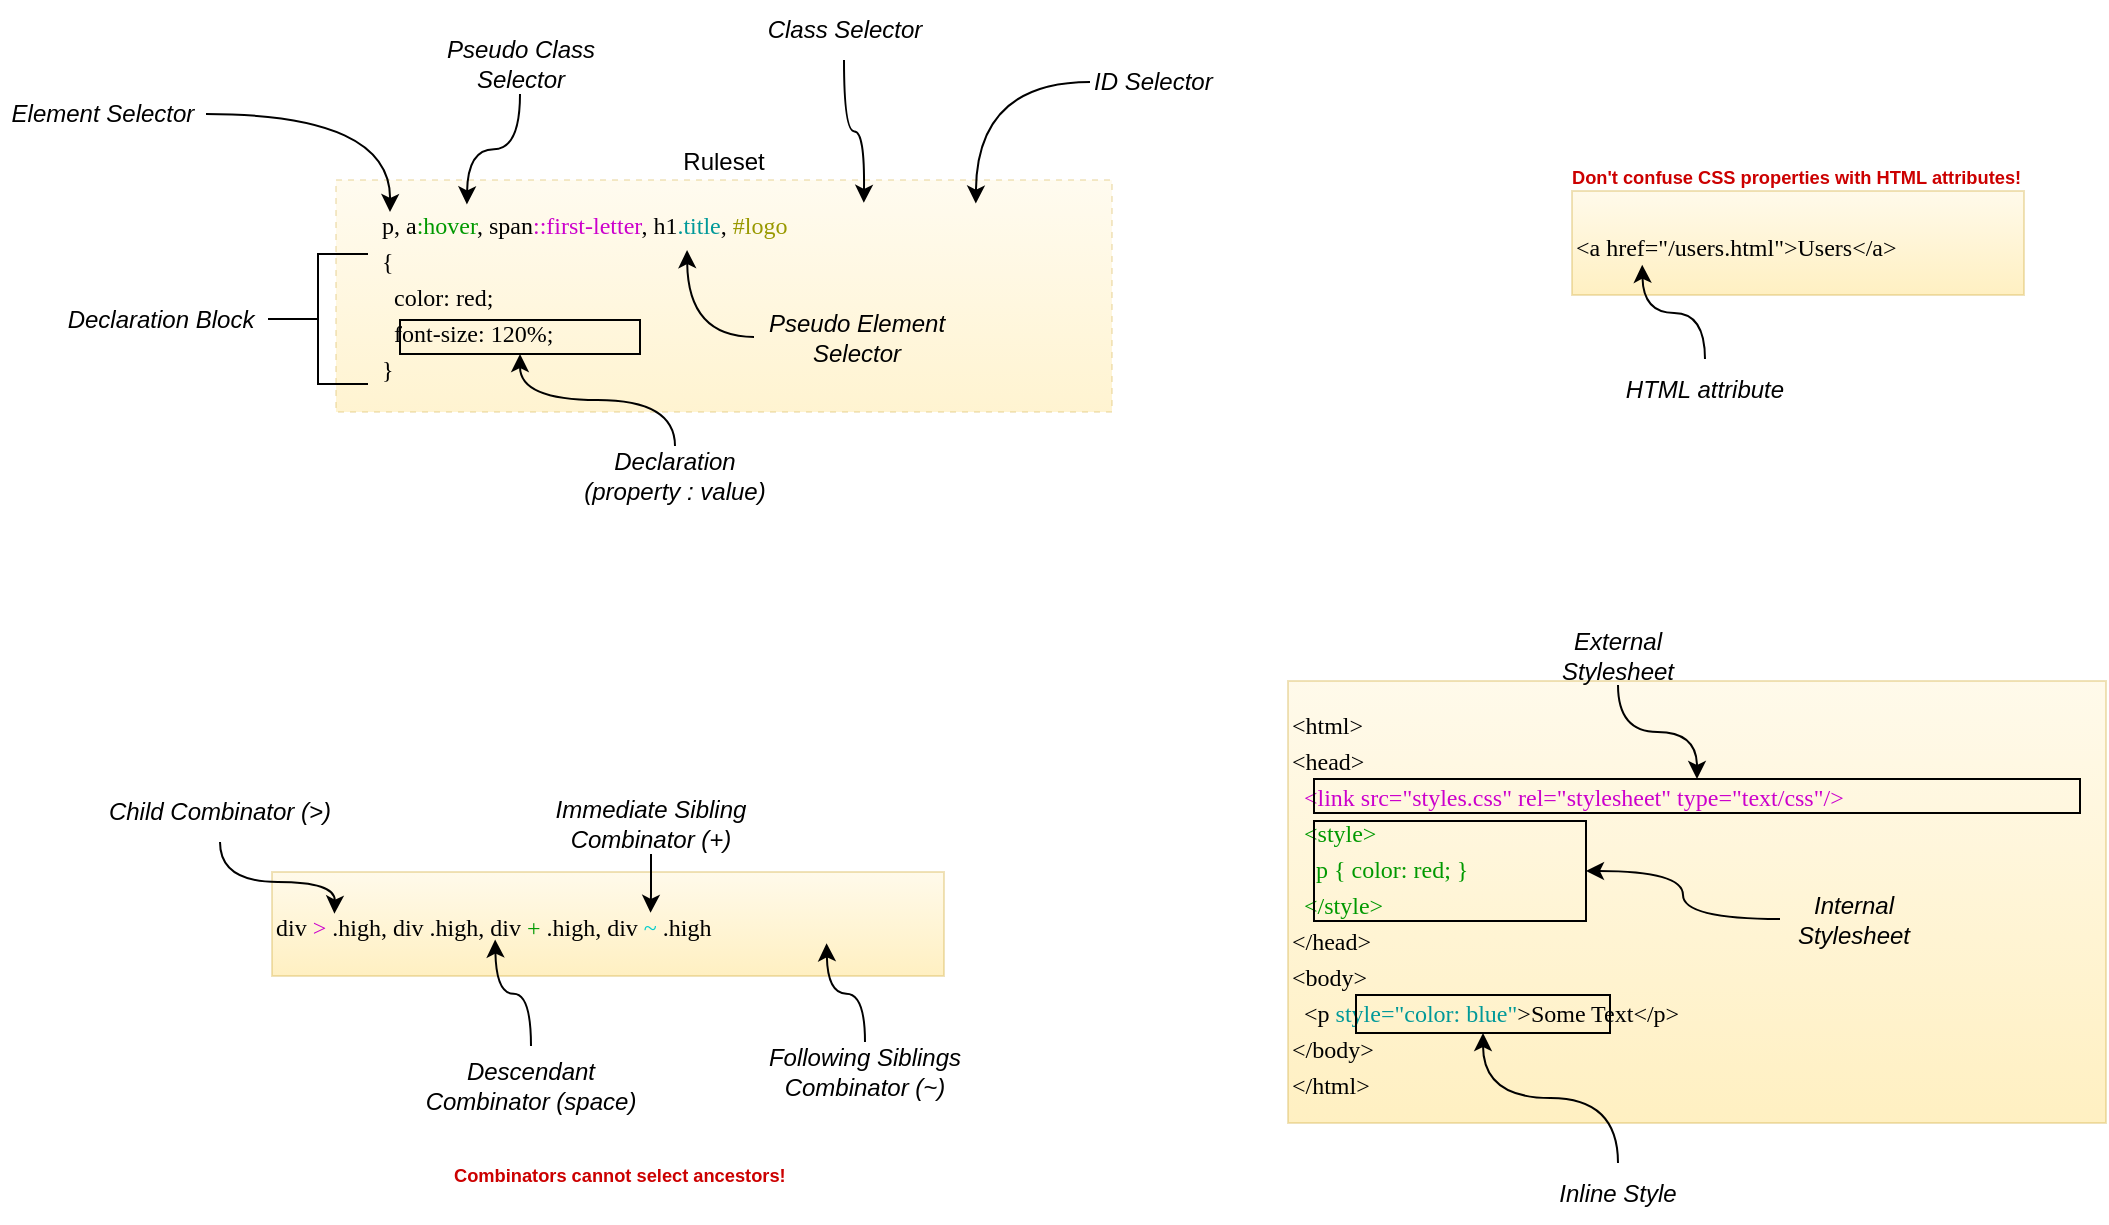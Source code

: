 <mxfile version="23.1.5" type="device">
  <diagram name="Seite-1" id="f2QN6EFY0dfr3Mru7pr8">
    <mxGraphModel dx="1687" dy="993" grid="0" gridSize="10" guides="1" tooltips="1" connect="1" arrows="1" fold="1" page="1" pageScale="1" pageWidth="1169" pageHeight="827" math="0" shadow="0">
      <root>
        <mxCell id="0" />
        <mxCell id="1" parent="0" />
        <mxCell id="b9xzrgWLQYU-hV6ZielR-1" value="Ruleset" style="rounded=0;whiteSpace=wrap;html=1;dashed=1;verticalAlign=bottom;labelPosition=center;verticalLabelPosition=top;align=center;fillColor=#fff2cc;gradientColor=#ffd966;strokeColor=#d6b656;opacity=30;" vertex="1" parent="1">
          <mxGeometry x="192" y="219" width="388" height="116" as="geometry" />
        </mxCell>
        <mxCell id="b9xzrgWLQYU-hV6ZielR-2" value="&lt;p style=&quot;line-height: 150%;&quot;&gt;p, a&lt;font color=&quot;#009900&quot;&gt;:hover&lt;/font&gt;, span&lt;font color=&quot;#cc00cc&quot;&gt;::first-letter&lt;/font&gt;, h1&lt;font color=&quot;#009999&quot;&gt;.title&lt;/font&gt;, &lt;font color=&quot;#999900&quot;&gt;#logo&lt;/font&gt;&lt;br&gt;{&lt;br&gt;&amp;nbsp; color: red;&lt;br&gt;&amp;nbsp; font-size: 120%;&lt;br&gt;}&lt;/p&gt;" style="text;html=1;align=left;verticalAlign=top;whiteSpace=wrap;rounded=0;labelPosition=center;verticalLabelPosition=middle;fontFamily=consolas;" vertex="1" parent="1">
          <mxGeometry x="213" y="214" width="322" height="113" as="geometry" />
        </mxCell>
        <mxCell id="b9xzrgWLQYU-hV6ZielR-3" value="Declaration Block" style="text;html=1;align=center;verticalAlign=middle;whiteSpace=wrap;rounded=0;fontStyle=2;shadow=0;" vertex="1" parent="1">
          <mxGeometry x="53" y="273.5" width="103" height="30" as="geometry" />
        </mxCell>
        <mxCell id="b9xzrgWLQYU-hV6ZielR-4" style="edgeStyle=orthogonalEdgeStyle;rounded=0;orthogonalLoop=1;jettySize=auto;html=1;entryX=0.5;entryY=1;entryDx=0;entryDy=0;curved=1;" edge="1" parent="1" source="b9xzrgWLQYU-hV6ZielR-5" target="b9xzrgWLQYU-hV6ZielR-15">
          <mxGeometry relative="1" as="geometry" />
        </mxCell>
        <mxCell id="b9xzrgWLQYU-hV6ZielR-5" value="Declaration&lt;br&gt;(property : value)" style="text;html=1;align=center;verticalAlign=middle;whiteSpace=wrap;rounded=0;fontStyle=2" vertex="1" parent="1">
          <mxGeometry x="310" y="352" width="103" height="30" as="geometry" />
        </mxCell>
        <mxCell id="b9xzrgWLQYU-hV6ZielR-6" style="edgeStyle=orthogonalEdgeStyle;rounded=0;orthogonalLoop=1;jettySize=auto;html=1;curved=1;" edge="1" parent="1" source="b9xzrgWLQYU-hV6ZielR-7">
          <mxGeometry relative="1" as="geometry">
            <mxPoint x="219" y="235" as="targetPoint" />
          </mxGeometry>
        </mxCell>
        <mxCell id="b9xzrgWLQYU-hV6ZielR-7" value="Element Selector" style="text;html=1;align=center;verticalAlign=middle;whiteSpace=wrap;rounded=0;fontStyle=2" vertex="1" parent="1">
          <mxGeometry x="24" y="171" width="103" height="30" as="geometry" />
        </mxCell>
        <mxCell id="b9xzrgWLQYU-hV6ZielR-8" style="edgeStyle=orthogonalEdgeStyle;rounded=0;orthogonalLoop=1;jettySize=auto;html=1;strokeColor=default;align=center;verticalAlign=middle;fontFamily=Helvetica;fontSize=11;fontColor=default;labelBackgroundColor=default;endArrow=classic;curved=1;" edge="1" parent="1" source="b9xzrgWLQYU-hV6ZielR-9">
          <mxGeometry relative="1" as="geometry">
            <mxPoint x="257.429" y="231.19" as="targetPoint" />
          </mxGeometry>
        </mxCell>
        <mxCell id="b9xzrgWLQYU-hV6ZielR-9" value="Pseudo Class&lt;br&gt;Selector" style="text;html=1;align=center;verticalAlign=middle;whiteSpace=wrap;rounded=0;fontStyle=2" vertex="1" parent="1">
          <mxGeometry x="232.5" y="146" width="103" height="30" as="geometry" />
        </mxCell>
        <mxCell id="b9xzrgWLQYU-hV6ZielR-10" style="edgeStyle=orthogonalEdgeStyle;rounded=0;orthogonalLoop=1;jettySize=auto;html=1;strokeColor=default;align=center;verticalAlign=middle;fontFamily=Helvetica;fontSize=11;fontColor=default;labelBackgroundColor=default;endArrow=classic;curved=1;" edge="1" parent="1" source="b9xzrgWLQYU-hV6ZielR-11">
          <mxGeometry relative="1" as="geometry">
            <mxPoint x="511.905" y="230.81" as="targetPoint" />
            <mxPoint x="562.483" y="173" as="sourcePoint" />
          </mxGeometry>
        </mxCell>
        <mxCell id="b9xzrgWLQYU-hV6ZielR-11" value="ID Selector" style="text;html=1;align=left;verticalAlign=middle;whiteSpace=wrap;rounded=0;fontStyle=2" vertex="1" parent="1">
          <mxGeometry x="569" y="155" width="63" height="30" as="geometry" />
        </mxCell>
        <mxCell id="b9xzrgWLQYU-hV6ZielR-12" style="edgeStyle=orthogonalEdgeStyle;rounded=0;orthogonalLoop=1;jettySize=auto;html=1;strokeColor=default;align=center;verticalAlign=middle;fontFamily=Helvetica;fontSize=11;fontColor=default;labelBackgroundColor=default;endArrow=classic;curved=1;" edge="1" parent="1" source="b9xzrgWLQYU-hV6ZielR-13">
          <mxGeometry relative="1" as="geometry">
            <mxPoint x="455.905" y="230.429" as="targetPoint" />
          </mxGeometry>
        </mxCell>
        <mxCell id="b9xzrgWLQYU-hV6ZielR-13" value="Class Selector" style="text;html=1;align=center;verticalAlign=middle;whiteSpace=wrap;rounded=0;fontStyle=2" vertex="1" parent="1">
          <mxGeometry x="394.5" y="129" width="103" height="30" as="geometry" />
        </mxCell>
        <mxCell id="b9xzrgWLQYU-hV6ZielR-14" value="" style="strokeWidth=1;html=1;shape=mxgraph.flowchart.annotation_2;align=left;labelPosition=right;pointerEvents=1;strokeColor=#000000;" vertex="1" parent="1">
          <mxGeometry x="158" y="256" width="50" height="65" as="geometry" />
        </mxCell>
        <mxCell id="b9xzrgWLQYU-hV6ZielR-15" value="" style="rounded=0;whiteSpace=wrap;html=1;fillColor=none;" vertex="1" parent="1">
          <mxGeometry x="224" y="289" width="120" height="17" as="geometry" />
        </mxCell>
        <mxCell id="b9xzrgWLQYU-hV6ZielR-16" style="edgeStyle=orthogonalEdgeStyle;rounded=0;orthogonalLoop=1;jettySize=auto;html=1;strokeColor=default;align=center;verticalAlign=middle;fontFamily=Helvetica;fontSize=11;fontColor=default;labelBackgroundColor=default;endArrow=classic;curved=1;" edge="1" parent="1" source="b9xzrgWLQYU-hV6ZielR-17">
          <mxGeometry relative="1" as="geometry">
            <mxPoint x="367.524" y="254.048" as="targetPoint" />
          </mxGeometry>
        </mxCell>
        <mxCell id="b9xzrgWLQYU-hV6ZielR-17" value="Pseudo Element Selector" style="text;html=1;align=center;verticalAlign=middle;whiteSpace=wrap;rounded=0;fontStyle=2" vertex="1" parent="1">
          <mxGeometry x="401" y="282.5" width="103" height="30" as="geometry" />
        </mxCell>
        <mxCell id="b9xzrgWLQYU-hV6ZielR-18" value="&lt;p style=&quot;line-height: 150%;&quot;&gt;div &lt;font color=&quot;#cc00cc&quot;&gt;&amp;gt; &lt;/font&gt;.high, div .high, div &lt;font color=&quot;#009900&quot;&gt;+&lt;/font&gt; .high, div &lt;font color=&quot;#00cccc&quot;&gt;~ &lt;/font&gt;.high&lt;/p&gt;" style="text;html=1;align=left;verticalAlign=top;whiteSpace=wrap;rounded=0;labelPosition=center;verticalLabelPosition=middle;fontFamily=consolas;fillColor=#fff2cc;gradientColor=#ffd966;strokeColor=#d6b656;opacity=40;" vertex="1" parent="1">
          <mxGeometry x="160" y="565" width="336" height="52" as="geometry" />
        </mxCell>
        <mxCell id="b9xzrgWLQYU-hV6ZielR-19" style="edgeStyle=orthogonalEdgeStyle;rounded=0;orthogonalLoop=1;jettySize=auto;html=1;strokeColor=default;align=center;verticalAlign=middle;fontFamily=Helvetica;fontSize=11;fontColor=default;labelBackgroundColor=default;endArrow=classic;curved=1;" edge="1" parent="1" source="b9xzrgWLQYU-hV6ZielR-20">
          <mxGeometry relative="1" as="geometry">
            <mxPoint x="191.19" y="585.81" as="targetPoint" />
          </mxGeometry>
        </mxCell>
        <mxCell id="b9xzrgWLQYU-hV6ZielR-20" value="Child Combinator (&amp;gt;)" style="text;html=1;align=center;verticalAlign=middle;whiteSpace=wrap;rounded=0;fontStyle=2" vertex="1" parent="1">
          <mxGeometry x="68" y="520" width="132" height="30" as="geometry" />
        </mxCell>
        <mxCell id="b9xzrgWLQYU-hV6ZielR-21" style="edgeStyle=orthogonalEdgeStyle;rounded=0;orthogonalLoop=1;jettySize=auto;html=1;strokeColor=default;align=center;verticalAlign=middle;fontFamily=Helvetica;fontSize=11;fontColor=default;labelBackgroundColor=default;endArrow=classic;curved=1;" edge="1" parent="1" source="b9xzrgWLQYU-hV6ZielR-22">
          <mxGeometry relative="1" as="geometry">
            <mxPoint x="271.571" y="598.762" as="targetPoint" />
          </mxGeometry>
        </mxCell>
        <mxCell id="b9xzrgWLQYU-hV6ZielR-22" value="Descendant Combinator (space)" style="text;html=1;align=center;verticalAlign=middle;whiteSpace=wrap;rounded=0;fontStyle=2" vertex="1" parent="1">
          <mxGeometry x="228" y="652" width="123" height="39" as="geometry" />
        </mxCell>
        <mxCell id="b9xzrgWLQYU-hV6ZielR-23" style="edgeStyle=orthogonalEdgeStyle;rounded=0;orthogonalLoop=1;jettySize=auto;html=1;strokeColor=default;align=center;verticalAlign=middle;fontFamily=Helvetica;fontSize=11;fontColor=default;labelBackgroundColor=default;endArrow=classic;" edge="1" parent="1" source="b9xzrgWLQYU-hV6ZielR-24">
          <mxGeometry relative="1" as="geometry">
            <mxPoint x="349.286" y="585.429" as="targetPoint" />
          </mxGeometry>
        </mxCell>
        <mxCell id="b9xzrgWLQYU-hV6ZielR-24" value="Immediate Sibling Combinator (+)" style="text;html=1;align=center;verticalAlign=middle;whiteSpace=wrap;rounded=0;fontStyle=2" vertex="1" parent="1">
          <mxGeometry x="298" y="526" width="103" height="30" as="geometry" />
        </mxCell>
        <mxCell id="b9xzrgWLQYU-hV6ZielR-25" style="edgeStyle=orthogonalEdgeStyle;rounded=0;orthogonalLoop=1;jettySize=auto;html=1;strokeColor=default;align=center;verticalAlign=middle;fontFamily=Helvetica;fontSize=11;fontColor=default;labelBackgroundColor=default;endArrow=classic;curved=1;" edge="1" parent="1" source="b9xzrgWLQYU-hV6ZielR-26">
          <mxGeometry relative="1" as="geometry">
            <mxPoint x="437.286" y="600.667" as="targetPoint" />
          </mxGeometry>
        </mxCell>
        <mxCell id="b9xzrgWLQYU-hV6ZielR-26" value="Following Siblings Combinator (~)" style="text;html=1;align=center;verticalAlign=middle;whiteSpace=wrap;rounded=0;fontStyle=2" vertex="1" parent="1">
          <mxGeometry x="405" y="650" width="103" height="30" as="geometry" />
        </mxCell>
        <mxCell id="b9xzrgWLQYU-hV6ZielR-27" value="&lt;h5&gt;&lt;font color=&quot;#cc0000&quot;&gt;Don&#39;t confuse CSS properties with HTML attributes!&lt;/font&gt;&lt;/h5&gt;" style="text;html=1;align=left;verticalAlign=middle;whiteSpace=wrap;rounded=0;fontFamily=Helvetica;fontSize=11;fontColor=default;labelBackgroundColor=default;" vertex="1" parent="1">
          <mxGeometry x="808" y="202.5" width="236" height="30" as="geometry" />
        </mxCell>
        <mxCell id="b9xzrgWLQYU-hV6ZielR-28" value="&lt;p style=&quot;line-height: 150%;&quot;&gt;&amp;lt;a href=&quot;/users.html&quot;&amp;gt;Users&amp;lt;/a&amp;gt;&lt;/p&gt;" style="text;html=1;align=left;verticalAlign=top;whiteSpace=wrap;rounded=0;labelPosition=center;verticalLabelPosition=middle;fontFamily=consolas;fillColor=#fff2cc;gradientColor=#ffd966;strokeColor=#d6b656;opacity=40;" vertex="1" parent="1">
          <mxGeometry x="810" y="224.5" width="226" height="52" as="geometry" />
        </mxCell>
        <mxCell id="b9xzrgWLQYU-hV6ZielR-29" style="edgeStyle=orthogonalEdgeStyle;rounded=0;orthogonalLoop=1;jettySize=auto;html=1;strokeColor=default;align=center;verticalAlign=middle;fontFamily=Helvetica;fontSize=11;fontColor=default;labelBackgroundColor=default;endArrow=classic;curved=1;" edge="1" parent="1" source="b9xzrgWLQYU-hV6ZielR-30">
          <mxGeometry relative="1" as="geometry">
            <mxPoint x="845.103" y="261.374" as="targetPoint" />
          </mxGeometry>
        </mxCell>
        <mxCell id="b9xzrgWLQYU-hV6ZielR-30" value="HTML attribute" style="text;html=1;align=center;verticalAlign=middle;whiteSpace=wrap;rounded=0;fontStyle=2" vertex="1" parent="1">
          <mxGeometry x="825" y="308.5" width="103" height="30" as="geometry" />
        </mxCell>
        <mxCell id="b9xzrgWLQYU-hV6ZielR-31" value="&lt;p style=&quot;line-height: 50%;&quot;&gt;&amp;lt;html&amp;gt;&lt;/p&gt;&lt;p style=&quot;line-height: 50%;&quot;&gt;&amp;lt;head&amp;gt;&lt;/p&gt;&lt;p style=&quot;line-height: 50%;&quot;&gt;&lt;span style=&quot;background-color: initial;&quot;&gt;&amp;nbsp; &lt;font color=&quot;#cc00cc&quot;&gt;&amp;lt;link src=&quot;styles.css&quot; rel=&quot;stylesheet&quot; type=&quot;text/css&quot;/&amp;gt;&lt;/font&gt;&lt;/span&gt;&lt;/p&gt;&lt;p style=&quot;line-height: 50%;&quot;&gt;&lt;span style=&quot;background-color: initial;&quot;&gt;&amp;nbsp; &lt;font color=&quot;#009900&quot;&gt;&amp;lt;style&amp;gt;&lt;/font&gt;&lt;/span&gt;&lt;/p&gt;&lt;p style=&quot;line-height: 50%;&quot;&gt;&lt;span style=&quot;background-color: initial;&quot;&gt;&lt;font color=&quot;#009900&quot;&gt;&amp;nbsp; &amp;nbsp; p { color: red; }&lt;/font&gt;&lt;/span&gt;&lt;/p&gt;&lt;p style=&quot;line-height: 50%;&quot;&gt;&lt;span style=&quot;background-color: initial;&quot;&gt;&lt;font color=&quot;#009900&quot;&gt;&amp;nbsp; &amp;lt;/style&amp;gt;&lt;/font&gt;&lt;/span&gt;&lt;/p&gt;&lt;p style=&quot;line-height: 50%;&quot;&gt;&lt;span style=&quot;background-color: initial;&quot;&gt;&amp;lt;/head&amp;gt;&lt;/span&gt;&lt;/p&gt;&lt;p style=&quot;line-height: 50%;&quot;&gt;&lt;span style=&quot;background-color: initial;&quot;&gt;&amp;lt;body&amp;gt;&lt;/span&gt;&lt;/p&gt;&lt;p style=&quot;line-height: 50%;&quot;&gt;&lt;span style=&quot;background-color: initial;&quot;&gt;&amp;nbsp; &amp;lt;p &lt;font color=&quot;#009999&quot;&gt;style=&quot;color: blue&quot;&lt;/font&gt;&amp;gt;Some Text&amp;lt;/p&amp;gt;&lt;/span&gt;&lt;/p&gt;&lt;p style=&quot;line-height: 50%;&quot;&gt;&lt;span style=&quot;background-color: initial;&quot;&gt;&amp;lt;/body&amp;gt;&lt;/span&gt;&lt;/p&gt;&lt;p style=&quot;line-height: 50%;&quot;&gt;&lt;span style=&quot;background-color: initial;&quot;&gt;&amp;lt;/html&amp;gt;&lt;/span&gt;&lt;/p&gt;&lt;p style=&quot;line-height: 50%;&quot;&gt;&lt;br&gt;&lt;/p&gt;" style="text;html=1;align=left;verticalAlign=top;whiteSpace=wrap;rounded=0;labelPosition=center;verticalLabelPosition=middle;fontFamily=consolas;fillColor=#fff2cc;gradientColor=#ffd966;strokeColor=#d6b656;opacity=40;" vertex="1" parent="1">
          <mxGeometry x="668" y="469.5" width="409" height="221" as="geometry" />
        </mxCell>
        <mxCell id="b9xzrgWLQYU-hV6ZielR-32" style="edgeStyle=orthogonalEdgeStyle;rounded=0;orthogonalLoop=1;jettySize=auto;html=1;strokeColor=default;align=center;verticalAlign=middle;fontFamily=Helvetica;fontSize=11;fontColor=default;labelBackgroundColor=default;endArrow=classic;curved=1;entryX=0.5;entryY=1;entryDx=0;entryDy=0;" edge="1" parent="1" source="b9xzrgWLQYU-hV6ZielR-33" target="b9xzrgWLQYU-hV6ZielR-37">
          <mxGeometry relative="1" as="geometry">
            <mxPoint x="770.264" y="649.707" as="targetPoint" />
          </mxGeometry>
        </mxCell>
        <mxCell id="b9xzrgWLQYU-hV6ZielR-33" value="Inline Style" style="text;html=1;align=center;verticalAlign=middle;whiteSpace=wrap;rounded=0;fontStyle=2" vertex="1" parent="1">
          <mxGeometry x="796" y="710.5" width="74" height="30" as="geometry" />
        </mxCell>
        <mxCell id="b9xzrgWLQYU-hV6ZielR-34" value="" style="rounded=0;whiteSpace=wrap;html=1;fillColor=none;" vertex="1" parent="1">
          <mxGeometry x="681" y="539.5" width="136" height="50" as="geometry" />
        </mxCell>
        <mxCell id="b9xzrgWLQYU-hV6ZielR-35" style="edgeStyle=orthogonalEdgeStyle;rounded=0;orthogonalLoop=1;jettySize=auto;html=1;entryX=1;entryY=0.5;entryDx=0;entryDy=0;strokeColor=default;align=center;verticalAlign=middle;fontFamily=Helvetica;fontSize=11;fontColor=default;labelBackgroundColor=default;endArrow=classic;curved=1;" edge="1" parent="1" source="b9xzrgWLQYU-hV6ZielR-36" target="b9xzrgWLQYU-hV6ZielR-34">
          <mxGeometry relative="1" as="geometry" />
        </mxCell>
        <mxCell id="b9xzrgWLQYU-hV6ZielR-36" value="Internal Stylesheet" style="text;html=1;align=center;verticalAlign=middle;whiteSpace=wrap;rounded=0;fontStyle=2" vertex="1" parent="1">
          <mxGeometry x="914" y="573.5" width="74" height="30" as="geometry" />
        </mxCell>
        <mxCell id="b9xzrgWLQYU-hV6ZielR-37" value="" style="rounded=0;whiteSpace=wrap;html=1;fillColor=none;" vertex="1" parent="1">
          <mxGeometry x="702" y="626.5" width="127" height="19" as="geometry" />
        </mxCell>
        <mxCell id="b9xzrgWLQYU-hV6ZielR-38" value="" style="rounded=0;whiteSpace=wrap;html=1;fillColor=none;" vertex="1" parent="1">
          <mxGeometry x="681" y="518.5" width="383" height="17" as="geometry" />
        </mxCell>
        <mxCell id="b9xzrgWLQYU-hV6ZielR-39" style="edgeStyle=orthogonalEdgeStyle;rounded=0;orthogonalLoop=1;jettySize=auto;html=1;strokeColor=default;align=center;verticalAlign=middle;fontFamily=Helvetica;fontSize=11;fontColor=default;labelBackgroundColor=default;endArrow=classic;curved=1;" edge="1" parent="1" source="b9xzrgWLQYU-hV6ZielR-40" target="b9xzrgWLQYU-hV6ZielR-38">
          <mxGeometry relative="1" as="geometry" />
        </mxCell>
        <mxCell id="b9xzrgWLQYU-hV6ZielR-40" value="External Stylesheet" style="text;html=1;align=center;verticalAlign=middle;whiteSpace=wrap;rounded=0;fontStyle=2" vertex="1" parent="1">
          <mxGeometry x="796" y="441.5" width="74" height="30" as="geometry" />
        </mxCell>
        <mxCell id="b9xzrgWLQYU-hV6ZielR-41" value="&lt;h5&gt;&lt;font color=&quot;#cc0000&quot;&gt;Combinators cannot select ancestors!&lt;/font&gt;&lt;/h5&gt;" style="text;html=1;align=left;verticalAlign=middle;whiteSpace=wrap;rounded=0;fontFamily=Helvetica;fontSize=11;fontColor=default;labelBackgroundColor=default;" vertex="1" parent="1">
          <mxGeometry x="249" y="702" width="178" height="30" as="geometry" />
        </mxCell>
      </root>
    </mxGraphModel>
  </diagram>
</mxfile>
